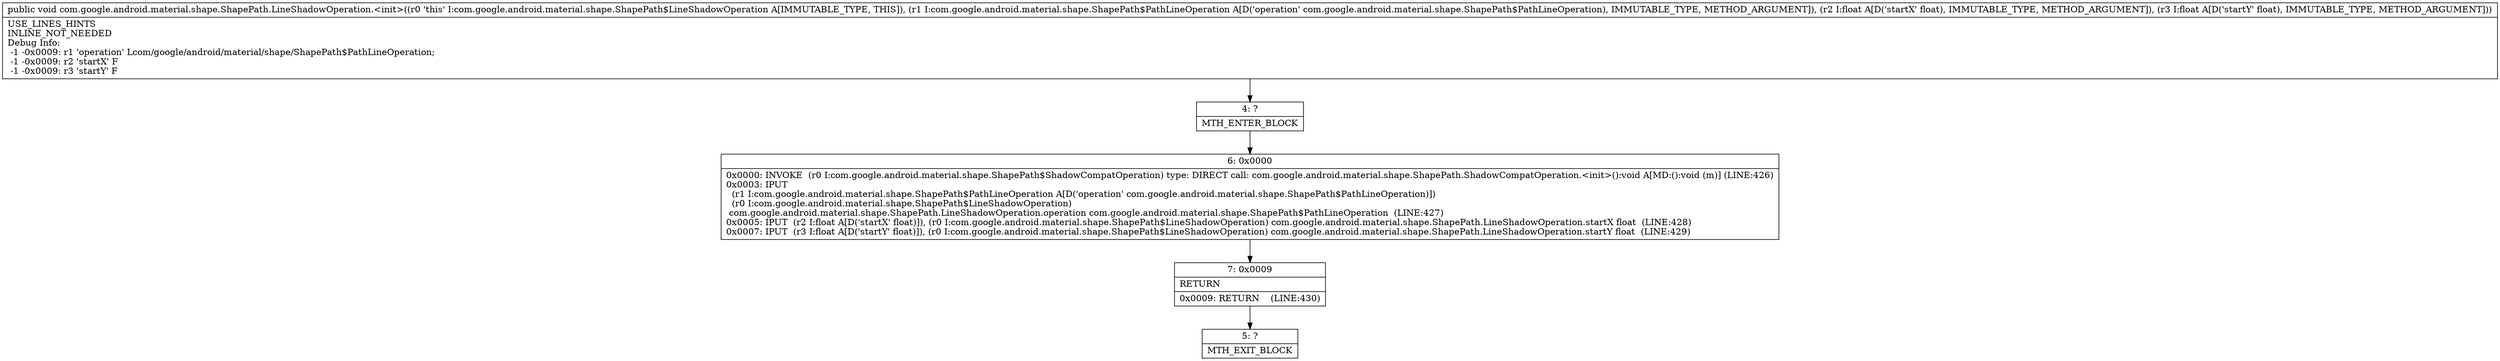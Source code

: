 digraph "CFG forcom.google.android.material.shape.ShapePath.LineShadowOperation.\<init\>(Lcom\/google\/android\/material\/shape\/ShapePath$PathLineOperation;FF)V" {
Node_4 [shape=record,label="{4\:\ ?|MTH_ENTER_BLOCK\l}"];
Node_6 [shape=record,label="{6\:\ 0x0000|0x0000: INVOKE  (r0 I:com.google.android.material.shape.ShapePath$ShadowCompatOperation) type: DIRECT call: com.google.android.material.shape.ShapePath.ShadowCompatOperation.\<init\>():void A[MD:():void (m)] (LINE:426)\l0x0003: IPUT  \l  (r1 I:com.google.android.material.shape.ShapePath$PathLineOperation A[D('operation' com.google.android.material.shape.ShapePath$PathLineOperation)])\l  (r0 I:com.google.android.material.shape.ShapePath$LineShadowOperation)\l com.google.android.material.shape.ShapePath.LineShadowOperation.operation com.google.android.material.shape.ShapePath$PathLineOperation  (LINE:427)\l0x0005: IPUT  (r2 I:float A[D('startX' float)]), (r0 I:com.google.android.material.shape.ShapePath$LineShadowOperation) com.google.android.material.shape.ShapePath.LineShadowOperation.startX float  (LINE:428)\l0x0007: IPUT  (r3 I:float A[D('startY' float)]), (r0 I:com.google.android.material.shape.ShapePath$LineShadowOperation) com.google.android.material.shape.ShapePath.LineShadowOperation.startY float  (LINE:429)\l}"];
Node_7 [shape=record,label="{7\:\ 0x0009|RETURN\l|0x0009: RETURN    (LINE:430)\l}"];
Node_5 [shape=record,label="{5\:\ ?|MTH_EXIT_BLOCK\l}"];
MethodNode[shape=record,label="{public void com.google.android.material.shape.ShapePath.LineShadowOperation.\<init\>((r0 'this' I:com.google.android.material.shape.ShapePath$LineShadowOperation A[IMMUTABLE_TYPE, THIS]), (r1 I:com.google.android.material.shape.ShapePath$PathLineOperation A[D('operation' com.google.android.material.shape.ShapePath$PathLineOperation), IMMUTABLE_TYPE, METHOD_ARGUMENT]), (r2 I:float A[D('startX' float), IMMUTABLE_TYPE, METHOD_ARGUMENT]), (r3 I:float A[D('startY' float), IMMUTABLE_TYPE, METHOD_ARGUMENT]))  | USE_LINES_HINTS\lINLINE_NOT_NEEDED\lDebug Info:\l  \-1 \-0x0009: r1 'operation' Lcom\/google\/android\/material\/shape\/ShapePath$PathLineOperation;\l  \-1 \-0x0009: r2 'startX' F\l  \-1 \-0x0009: r3 'startY' F\l}"];
MethodNode -> Node_4;Node_4 -> Node_6;
Node_6 -> Node_7;
Node_7 -> Node_5;
}

